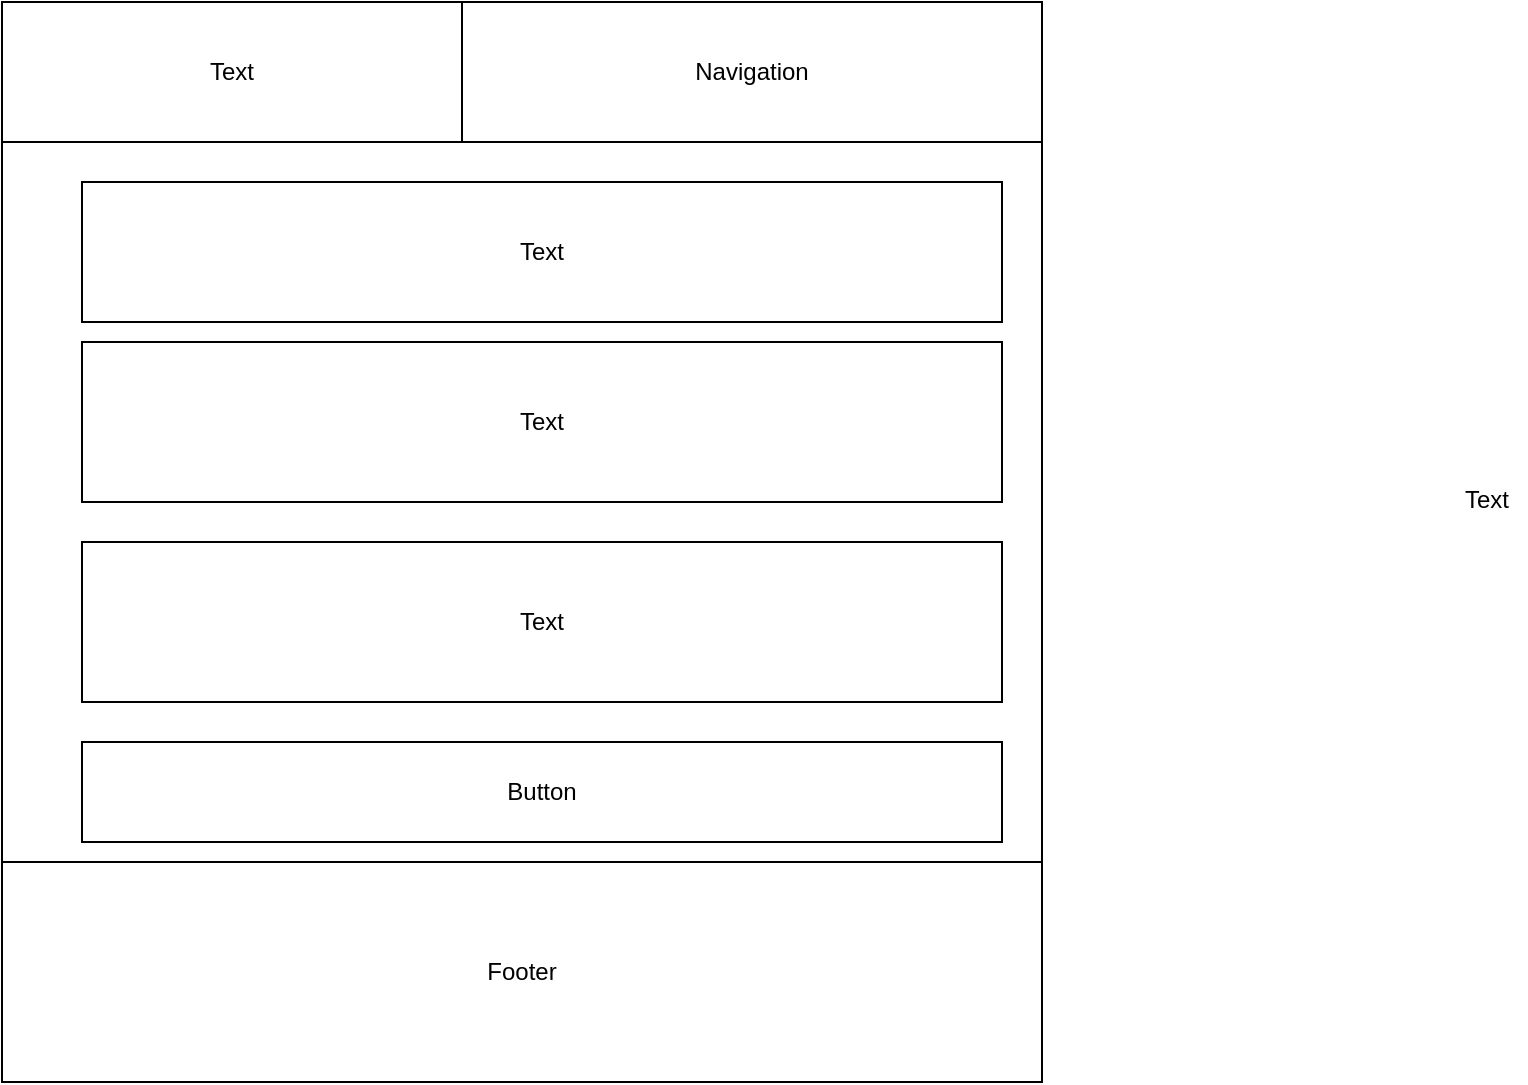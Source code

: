 <mxfile version="13.2.4" type="device"><diagram id="60ddeb3J1sge6dqN1On4" name="Page-1"><mxGraphModel dx="1250" dy="607" grid="1" gridSize="10" guides="1" tooltips="1" connect="1" arrows="1" fold="1" page="1" pageScale="1" pageWidth="827" pageHeight="1169" math="0" shadow="0"><root><mxCell id="0"/><mxCell id="1" parent="0"/><mxCell id="MEOKU_qMG7lWO_LDVpdD-1" value="" style="rounded=0;whiteSpace=wrap;html=1;" parent="1" vertex="1"><mxGeometry x="120" y="80" width="520" height="540" as="geometry"/></mxCell><mxCell id="MEOKU_qMG7lWO_LDVpdD-5" value="Navigation" style="rounded=0;whiteSpace=wrap;html=1;" parent="1" vertex="1"><mxGeometry x="350" y="80" width="290" height="70" as="geometry"/></mxCell><mxCell id="MEOKU_qMG7lWO_LDVpdD-26" value="Text" style="rounded=0;whiteSpace=wrap;html=1;" parent="1" vertex="1"><mxGeometry x="160" y="170" width="460" height="70" as="geometry"/></mxCell><mxCell id="MEOKU_qMG7lWO_LDVpdD-40" value="Footer" style="rounded=0;whiteSpace=wrap;html=1;" parent="1" vertex="1"><mxGeometry x="120" y="510" width="520" height="110" as="geometry"/></mxCell><mxCell id="MEOKU_qMG7lWO_LDVpdD-57" value="Text" style="rounded=0;whiteSpace=wrap;html=1;" parent="1" vertex="1"><mxGeometry x="120" y="80" width="230" height="70" as="geometry"/></mxCell><mxCell id="SyP0FT8O8LCh-mtG2tUR-2" value="Text" style="rounded=0;whiteSpace=wrap;html=1;" vertex="1" parent="1"><mxGeometry x="160" y="250" width="460" height="80" as="geometry"/></mxCell><mxCell id="SyP0FT8O8LCh-mtG2tUR-3" value="Text" style="rounded=0;whiteSpace=wrap;html=1;" vertex="1" parent="1"><mxGeometry x="160" y="350" width="460" height="80" as="geometry"/></mxCell><mxCell id="SyP0FT8O8LCh-mtG2tUR-4" value="Button" style="rounded=0;whiteSpace=wrap;html=1;" vertex="1" parent="1"><mxGeometry x="160" y="450" width="460" height="50" as="geometry"/></mxCell><mxCell id="SyP0FT8O8LCh-mtG2tUR-5" value="Text" style="text;html=1;align=center;verticalAlign=middle;resizable=0;points=[];autosize=1;" vertex="1" parent="1"><mxGeometry x="842" y="319" width="40" height="20" as="geometry"/></mxCell></root></mxGraphModel></diagram></mxfile>
